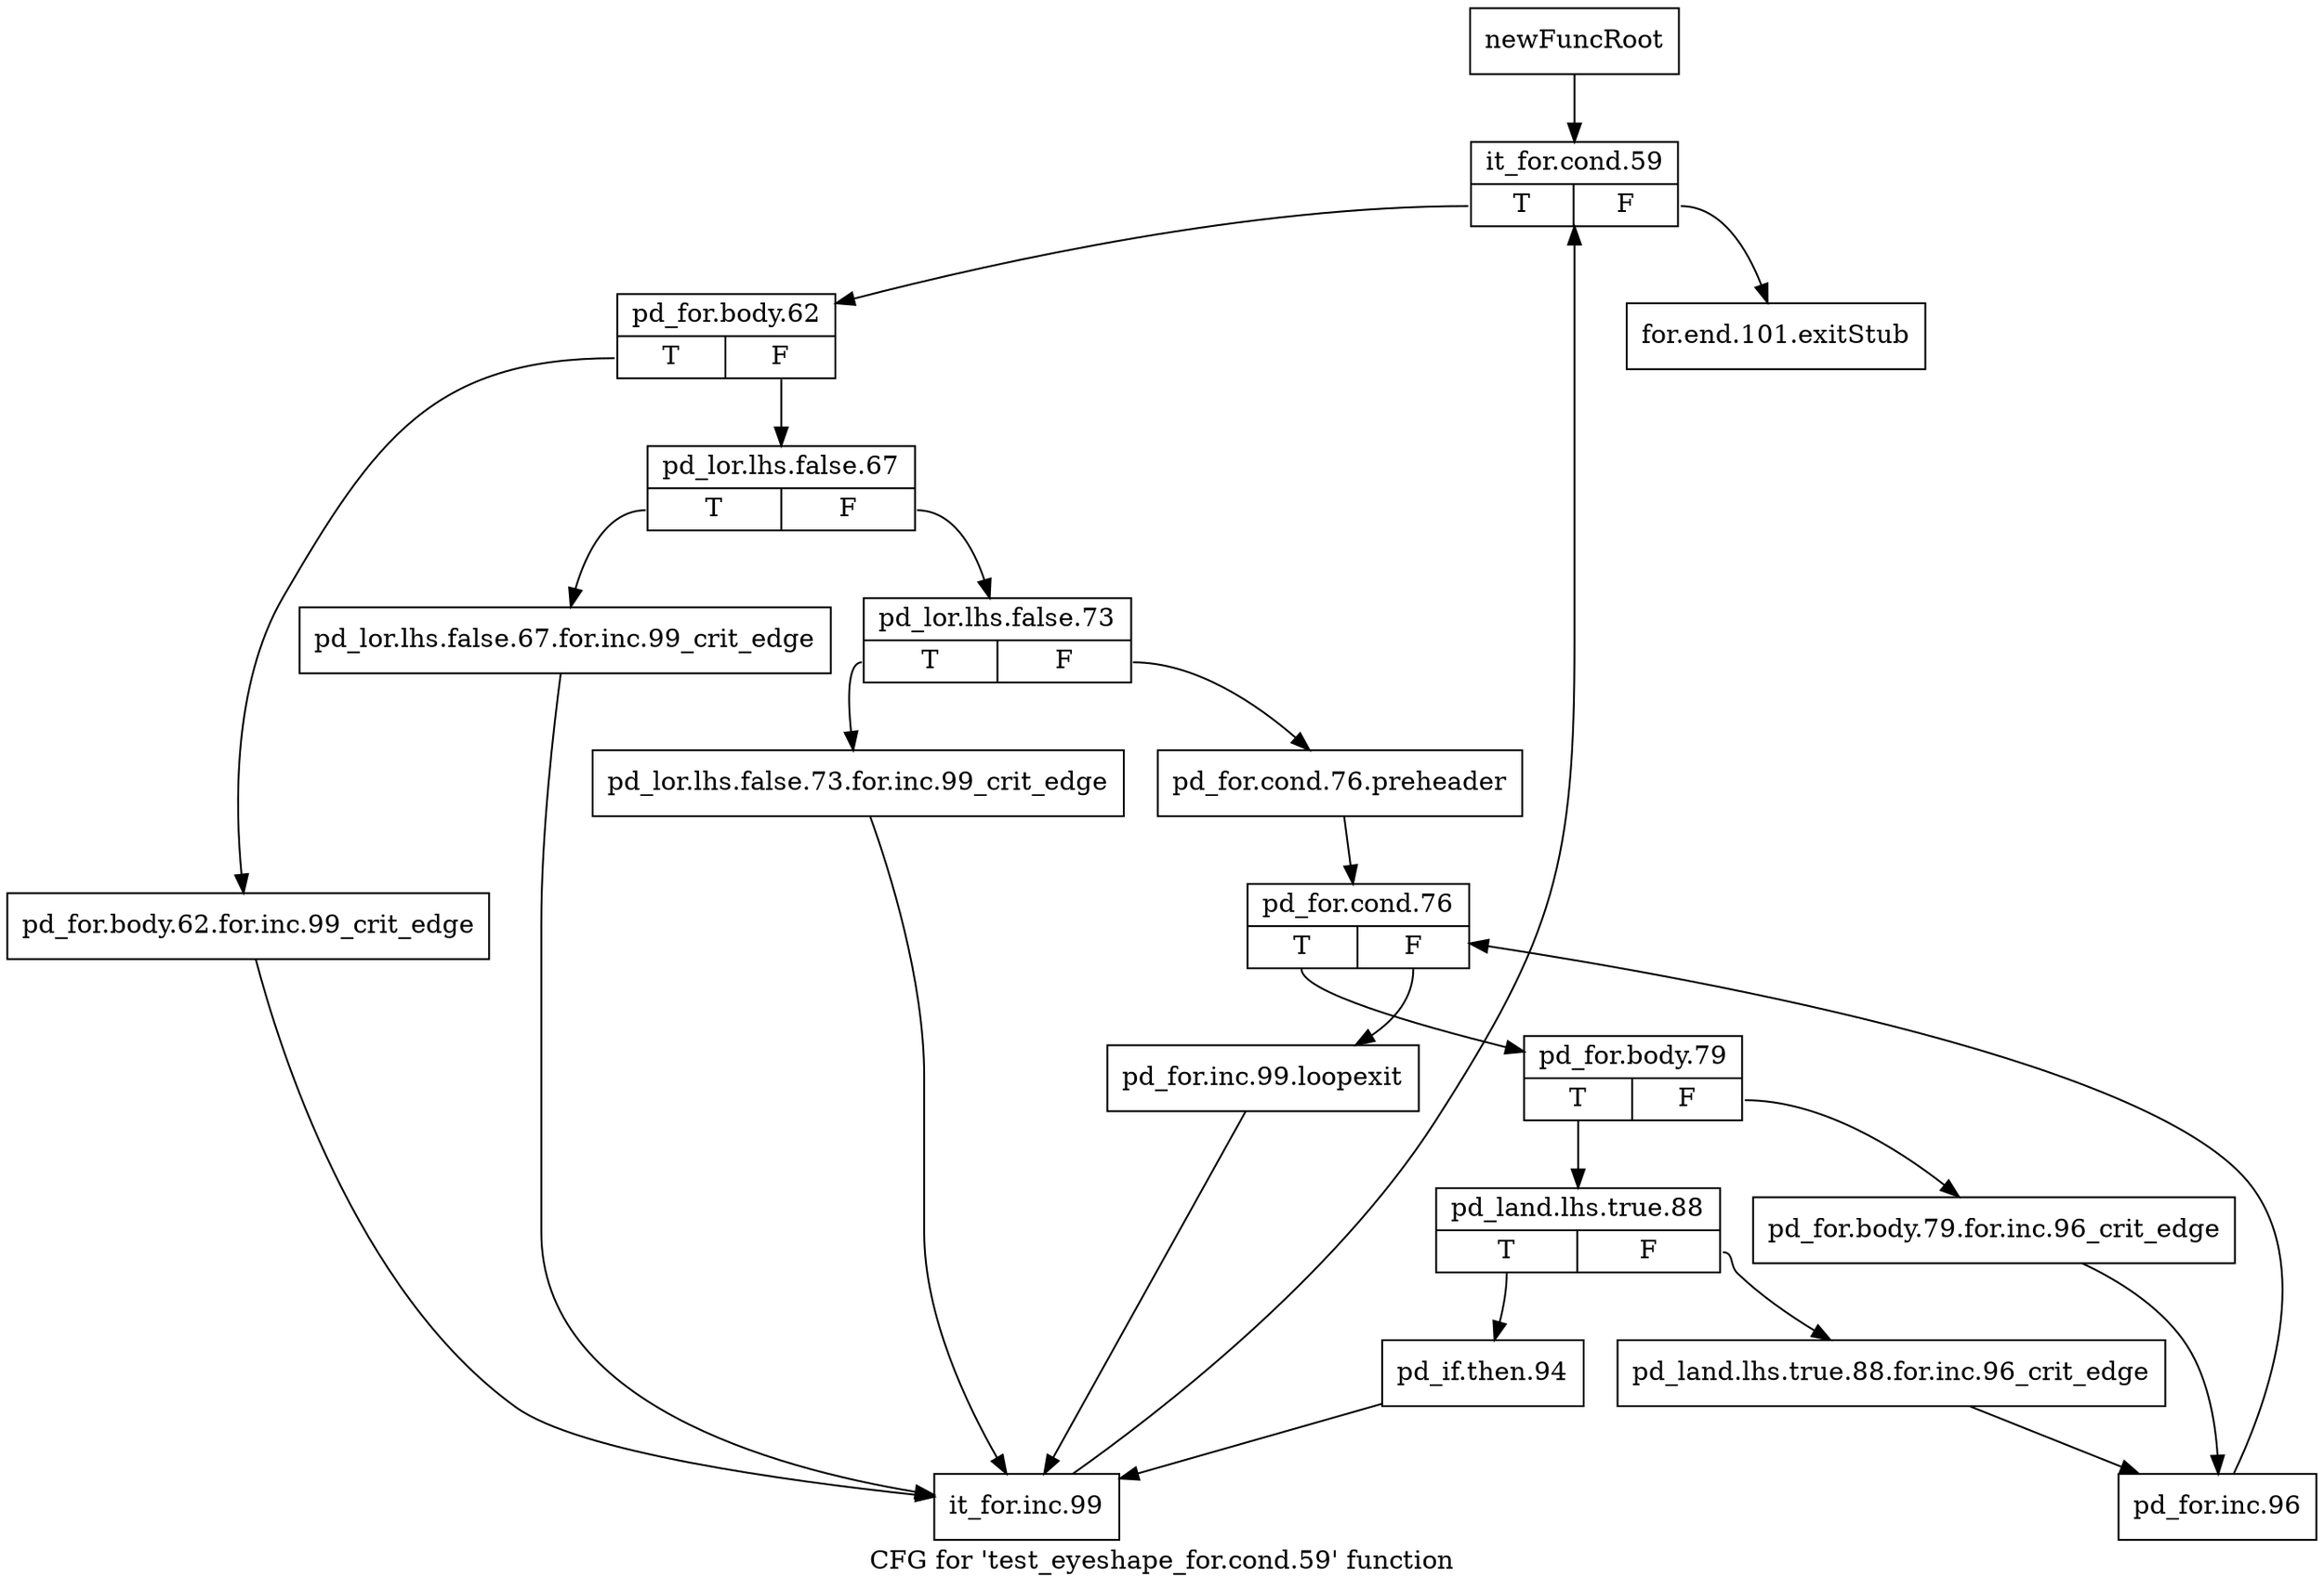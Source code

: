 digraph "CFG for 'test_eyeshape_for.cond.59' function" {
	label="CFG for 'test_eyeshape_for.cond.59' function";

	Node0x40de020 [shape=record,label="{newFuncRoot}"];
	Node0x40de020 -> Node0x40de0c0;
	Node0x40de070 [shape=record,label="{for.end.101.exitStub}"];
	Node0x40de0c0 [shape=record,label="{it_for.cond.59|{<s0>T|<s1>F}}"];
	Node0x40de0c0:s0 -> Node0x40e8b00;
	Node0x40de0c0:s1 -> Node0x40de070;
	Node0x40e8b00 [shape=record,label="{pd_for.body.62|{<s0>T|<s1>F}}"];
	Node0x40e8b00:s0 -> Node0x40e8f60;
	Node0x40e8b00:s1 -> Node0x40e8b50;
	Node0x40e8b50 [shape=record,label="{pd_lor.lhs.false.67|{<s0>T|<s1>F}}"];
	Node0x40e8b50:s0 -> Node0x40e8f10;
	Node0x40e8b50:s1 -> Node0x40e8ba0;
	Node0x40e8ba0 [shape=record,label="{pd_lor.lhs.false.73|{<s0>T|<s1>F}}"];
	Node0x40e8ba0:s0 -> Node0x40e8ec0;
	Node0x40e8ba0:s1 -> Node0x40e8bf0;
	Node0x40e8bf0 [shape=record,label="{pd_for.cond.76.preheader}"];
	Node0x40e8bf0 -> Node0x40e8c40;
	Node0x40e8c40 [shape=record,label="{pd_for.cond.76|{<s0>T|<s1>F}}"];
	Node0x40e8c40:s0 -> Node0x40e8ce0;
	Node0x40e8c40:s1 -> Node0x40e8c90;
	Node0x40e8c90 [shape=record,label="{pd_for.inc.99.loopexit}"];
	Node0x40e8c90 -> Node0x40e8fb0;
	Node0x40e8ce0 [shape=record,label="{pd_for.body.79|{<s0>T|<s1>F}}"];
	Node0x40e8ce0:s0 -> Node0x40e8d80;
	Node0x40e8ce0:s1 -> Node0x40e8d30;
	Node0x40e8d30 [shape=record,label="{pd_for.body.79.for.inc.96_crit_edge}"];
	Node0x40e8d30 -> Node0x40e8e20;
	Node0x40e8d80 [shape=record,label="{pd_land.lhs.true.88|{<s0>T|<s1>F}}"];
	Node0x40e8d80:s0 -> Node0x40e8e70;
	Node0x40e8d80:s1 -> Node0x40e8dd0;
	Node0x40e8dd0 [shape=record,label="{pd_land.lhs.true.88.for.inc.96_crit_edge}"];
	Node0x40e8dd0 -> Node0x40e8e20;
	Node0x40e8e20 [shape=record,label="{pd_for.inc.96}"];
	Node0x40e8e20 -> Node0x40e8c40;
	Node0x40e8e70 [shape=record,label="{pd_if.then.94}"];
	Node0x40e8e70 -> Node0x40e8fb0;
	Node0x40e8ec0 [shape=record,label="{pd_lor.lhs.false.73.for.inc.99_crit_edge}"];
	Node0x40e8ec0 -> Node0x40e8fb0;
	Node0x40e8f10 [shape=record,label="{pd_lor.lhs.false.67.for.inc.99_crit_edge}"];
	Node0x40e8f10 -> Node0x40e8fb0;
	Node0x40e8f60 [shape=record,label="{pd_for.body.62.for.inc.99_crit_edge}"];
	Node0x40e8f60 -> Node0x40e8fb0;
	Node0x40e8fb0 [shape=record,label="{it_for.inc.99}"];
	Node0x40e8fb0 -> Node0x40de0c0;
}
